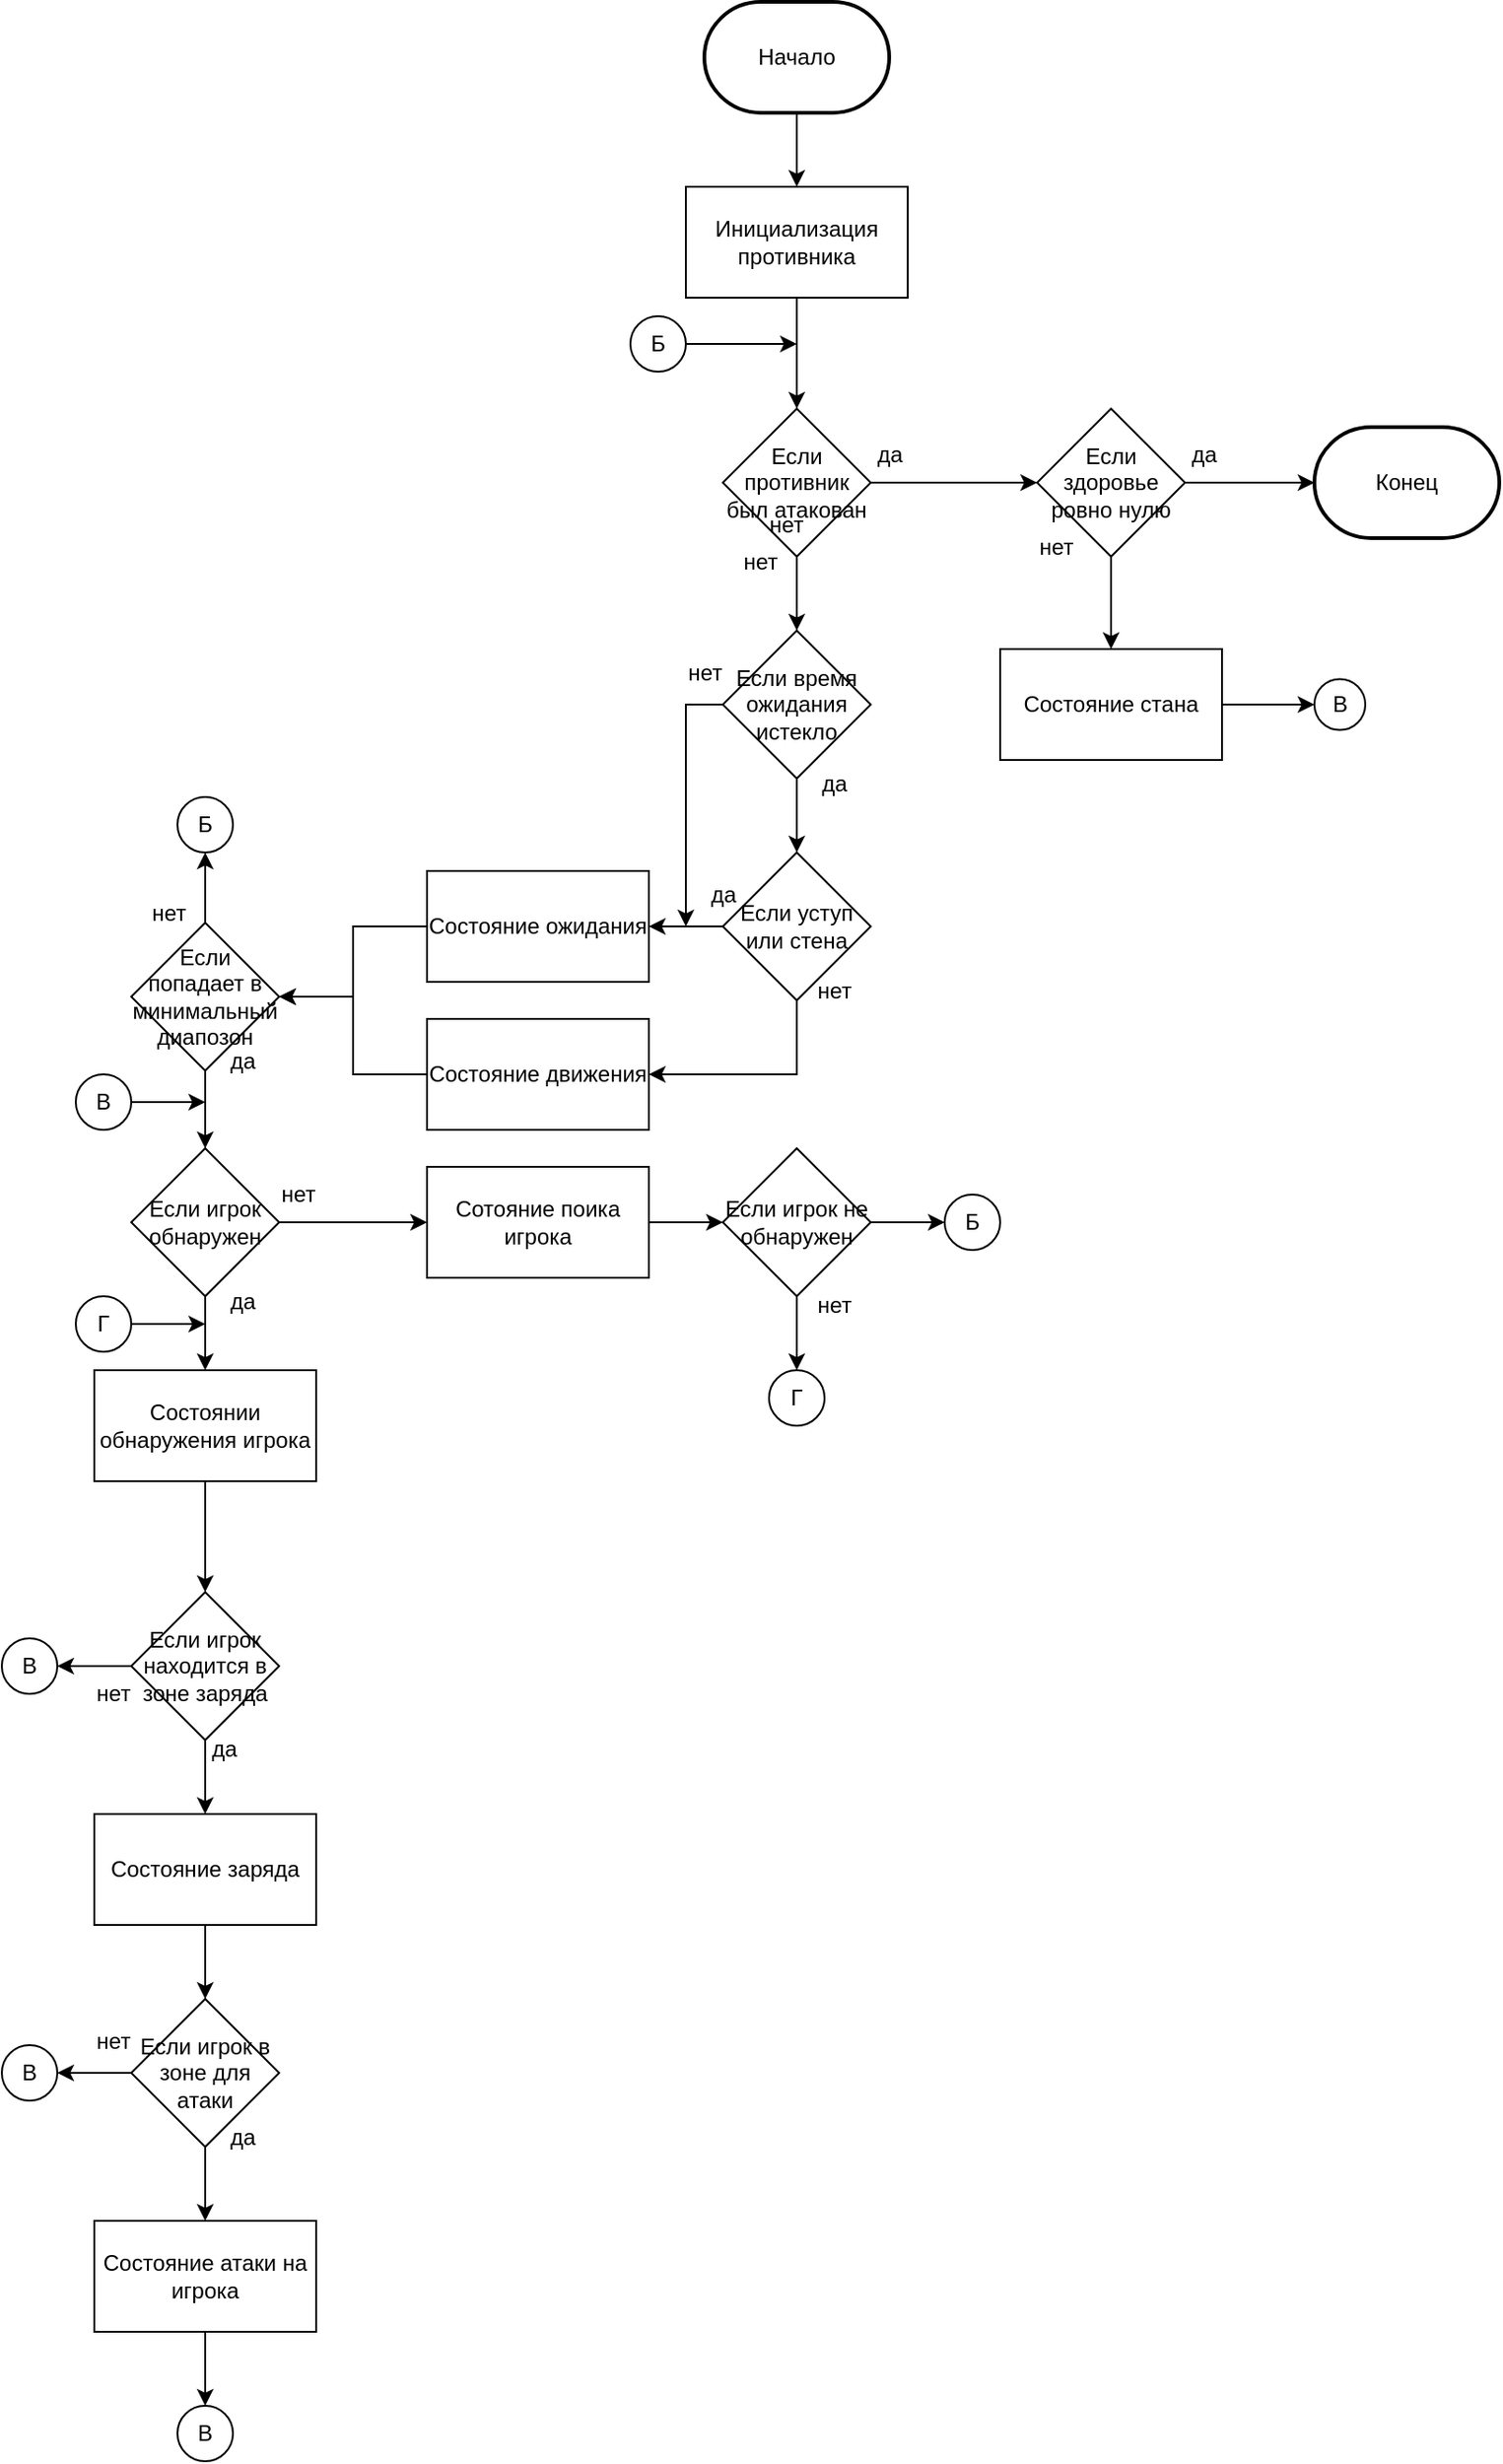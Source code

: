 <mxfile version="21.3.7" type="github">
  <diagram name="Страница 1" id="Gj84CHODnY0U7U4xxXaJ">
    <mxGraphModel dx="2261" dy="796" grid="1" gridSize="10" guides="1" tooltips="1" connect="1" arrows="1" fold="1" page="1" pageScale="1" pageWidth="827" pageHeight="1169" math="0" shadow="0">
      <root>
        <mxCell id="0" />
        <mxCell id="1" parent="0" />
        <mxCell id="MkpX5dZ0gaFHG59IAgGM-9" style="edgeStyle=orthogonalEdgeStyle;rounded=0;orthogonalLoop=1;jettySize=auto;html=1;exitX=0.5;exitY=1;exitDx=0;exitDy=0;entryX=0.5;entryY=0;entryDx=0;entryDy=0;" edge="1" parent="1" source="MkpX5dZ0gaFHG59IAgGM-2" target="MkpX5dZ0gaFHG59IAgGM-7">
          <mxGeometry relative="1" as="geometry" />
        </mxCell>
        <mxCell id="MkpX5dZ0gaFHG59IAgGM-2" value="Инициализация противника" style="rounded=0;whiteSpace=wrap;html=1;" vertex="1" parent="1">
          <mxGeometry x="340" y="120" width="120" height="60" as="geometry" />
        </mxCell>
        <mxCell id="MkpX5dZ0gaFHG59IAgGM-6" style="edgeStyle=orthogonalEdgeStyle;rounded=0;orthogonalLoop=1;jettySize=auto;html=1;exitX=0.5;exitY=1;exitDx=0;exitDy=0;exitPerimeter=0;entryX=0.5;entryY=0;entryDx=0;entryDy=0;" edge="1" parent="1" source="MkpX5dZ0gaFHG59IAgGM-5" target="MkpX5dZ0gaFHG59IAgGM-2">
          <mxGeometry relative="1" as="geometry" />
        </mxCell>
        <mxCell id="MkpX5dZ0gaFHG59IAgGM-5" value="Начало" style="strokeWidth=2;html=1;shape=mxgraph.flowchart.terminator;whiteSpace=wrap;" vertex="1" parent="1">
          <mxGeometry x="350" y="20" width="100" height="60" as="geometry" />
        </mxCell>
        <mxCell id="MkpX5dZ0gaFHG59IAgGM-10" style="edgeStyle=orthogonalEdgeStyle;rounded=0;orthogonalLoop=1;jettySize=auto;html=1;exitX=0.5;exitY=1;exitDx=0;exitDy=0;entryX=0.5;entryY=0;entryDx=0;entryDy=0;" edge="1" parent="1" source="MkpX5dZ0gaFHG59IAgGM-7" target="MkpX5dZ0gaFHG59IAgGM-8">
          <mxGeometry relative="1" as="geometry" />
        </mxCell>
        <mxCell id="MkpX5dZ0gaFHG59IAgGM-11" style="edgeStyle=orthogonalEdgeStyle;rounded=0;orthogonalLoop=1;jettySize=auto;html=1;exitX=1;exitY=0.5;exitDx=0;exitDy=0;entryX=0;entryY=0.5;entryDx=0;entryDy=0;" edge="1" parent="1" source="MkpX5dZ0gaFHG59IAgGM-7" target="MkpX5dZ0gaFHG59IAgGM-12">
          <mxGeometry relative="1" as="geometry">
            <mxPoint x="590" y="260" as="targetPoint" />
          </mxGeometry>
        </mxCell>
        <mxCell id="MkpX5dZ0gaFHG59IAgGM-7" value="Если противник был атакован" style="rhombus;whiteSpace=wrap;html=1;" vertex="1" parent="1">
          <mxGeometry x="360" y="240" width="80" height="80" as="geometry" />
        </mxCell>
        <mxCell id="MkpX5dZ0gaFHG59IAgGM-24" style="edgeStyle=orthogonalEdgeStyle;rounded=0;orthogonalLoop=1;jettySize=auto;html=1;exitX=0.5;exitY=1;exitDx=0;exitDy=0;entryX=0.5;entryY=0;entryDx=0;entryDy=0;" edge="1" parent="1" source="MkpX5dZ0gaFHG59IAgGM-8" target="MkpX5dZ0gaFHG59IAgGM-23">
          <mxGeometry relative="1" as="geometry" />
        </mxCell>
        <mxCell id="MkpX5dZ0gaFHG59IAgGM-29" style="edgeStyle=orthogonalEdgeStyle;rounded=0;orthogonalLoop=1;jettySize=auto;html=1;exitX=0;exitY=0.5;exitDx=0;exitDy=0;" edge="1" parent="1" source="MkpX5dZ0gaFHG59IAgGM-8">
          <mxGeometry relative="1" as="geometry">
            <mxPoint x="340" y="520" as="targetPoint" />
          </mxGeometry>
        </mxCell>
        <mxCell id="MkpX5dZ0gaFHG59IAgGM-8" value="Если время ожидания истекло" style="rhombus;whiteSpace=wrap;html=1;" vertex="1" parent="1">
          <mxGeometry x="360" y="360" width="80" height="80" as="geometry" />
        </mxCell>
        <mxCell id="MkpX5dZ0gaFHG59IAgGM-16" style="edgeStyle=orthogonalEdgeStyle;rounded=0;orthogonalLoop=1;jettySize=auto;html=1;exitX=1;exitY=0.5;exitDx=0;exitDy=0;entryX=0;entryY=0.5;entryDx=0;entryDy=0;entryPerimeter=0;" edge="1" parent="1" source="MkpX5dZ0gaFHG59IAgGM-12" target="MkpX5dZ0gaFHG59IAgGM-15">
          <mxGeometry relative="1" as="geometry" />
        </mxCell>
        <mxCell id="MkpX5dZ0gaFHG59IAgGM-20" style="edgeStyle=orthogonalEdgeStyle;rounded=0;orthogonalLoop=1;jettySize=auto;html=1;exitX=0.5;exitY=1;exitDx=0;exitDy=0;entryX=0.5;entryY=0;entryDx=0;entryDy=0;" edge="1" parent="1" source="MkpX5dZ0gaFHG59IAgGM-12" target="MkpX5dZ0gaFHG59IAgGM-19">
          <mxGeometry relative="1" as="geometry" />
        </mxCell>
        <mxCell id="MkpX5dZ0gaFHG59IAgGM-12" value="Если здоровье ровно нулю" style="rhombus;whiteSpace=wrap;html=1;" vertex="1" parent="1">
          <mxGeometry x="530" y="240" width="80" height="80" as="geometry" />
        </mxCell>
        <mxCell id="MkpX5dZ0gaFHG59IAgGM-13" value="да" style="text;html=1;align=center;verticalAlign=middle;resizable=0;points=[];autosize=1;strokeColor=none;fillColor=none;" vertex="1" parent="1">
          <mxGeometry x="430" y="250" width="40" height="30" as="geometry" />
        </mxCell>
        <mxCell id="MkpX5dZ0gaFHG59IAgGM-14" value="нет" style="text;html=1;align=center;verticalAlign=middle;resizable=0;points=[];autosize=1;strokeColor=none;fillColor=none;" vertex="1" parent="1">
          <mxGeometry x="374" y="288" width="40" height="30" as="geometry" />
        </mxCell>
        <mxCell id="MkpX5dZ0gaFHG59IAgGM-15" value="Конец" style="strokeWidth=2;html=1;shape=mxgraph.flowchart.terminator;whiteSpace=wrap;" vertex="1" parent="1">
          <mxGeometry x="680" y="250" width="100" height="60" as="geometry" />
        </mxCell>
        <mxCell id="MkpX5dZ0gaFHG59IAgGM-17" value="да" style="text;html=1;align=center;verticalAlign=middle;resizable=0;points=[];autosize=1;strokeColor=none;fillColor=none;" vertex="1" parent="1">
          <mxGeometry x="600" y="250" width="40" height="30" as="geometry" />
        </mxCell>
        <mxCell id="MkpX5dZ0gaFHG59IAgGM-18" value="нет" style="text;html=1;align=center;verticalAlign=middle;resizable=0;points=[];autosize=1;strokeColor=none;fillColor=none;" vertex="1" parent="1">
          <mxGeometry x="520" y="300" width="40" height="30" as="geometry" />
        </mxCell>
        <mxCell id="MkpX5dZ0gaFHG59IAgGM-21" style="edgeStyle=orthogonalEdgeStyle;rounded=0;orthogonalLoop=1;jettySize=auto;html=1;exitX=1;exitY=0.5;exitDx=0;exitDy=0;entryX=0;entryY=0.5;entryDx=0;entryDy=0;" edge="1" parent="1" source="MkpX5dZ0gaFHG59IAgGM-19" target="MkpX5dZ0gaFHG59IAgGM-22">
          <mxGeometry relative="1" as="geometry">
            <mxPoint x="680" y="360" as="targetPoint" />
          </mxGeometry>
        </mxCell>
        <mxCell id="MkpX5dZ0gaFHG59IAgGM-19" value="Состояние стана" style="rounded=0;whiteSpace=wrap;html=1;" vertex="1" parent="1">
          <mxGeometry x="510" y="370" width="120" height="60" as="geometry" />
        </mxCell>
        <mxCell id="MkpX5dZ0gaFHG59IAgGM-22" value="В" style="ellipse;whiteSpace=wrap;html=1;aspect=fixed;" vertex="1" parent="1">
          <mxGeometry x="680" y="386.25" width="27.5" height="27.5" as="geometry" />
        </mxCell>
        <mxCell id="MkpX5dZ0gaFHG59IAgGM-27" style="edgeStyle=orthogonalEdgeStyle;rounded=0;orthogonalLoop=1;jettySize=auto;html=1;exitX=0;exitY=0.5;exitDx=0;exitDy=0;" edge="1" parent="1" source="MkpX5dZ0gaFHG59IAgGM-23" target="MkpX5dZ0gaFHG59IAgGM-28">
          <mxGeometry relative="1" as="geometry">
            <mxPoint x="280" y="520" as="targetPoint" />
          </mxGeometry>
        </mxCell>
        <mxCell id="MkpX5dZ0gaFHG59IAgGM-34" style="edgeStyle=orthogonalEdgeStyle;rounded=0;orthogonalLoop=1;jettySize=auto;html=1;exitX=0.5;exitY=1;exitDx=0;exitDy=0;entryX=1;entryY=0.5;entryDx=0;entryDy=0;" edge="1" parent="1" source="MkpX5dZ0gaFHG59IAgGM-23" target="MkpX5dZ0gaFHG59IAgGM-33">
          <mxGeometry relative="1" as="geometry" />
        </mxCell>
        <mxCell id="MkpX5dZ0gaFHG59IAgGM-23" value="Если уступ или стена" style="rhombus;whiteSpace=wrap;html=1;" vertex="1" parent="1">
          <mxGeometry x="360" y="480" width="80" height="80" as="geometry" />
        </mxCell>
        <mxCell id="MkpX5dZ0gaFHG59IAgGM-25" value="нет" style="text;html=1;align=center;verticalAlign=middle;resizable=0;points=[];autosize=1;strokeColor=none;fillColor=none;" vertex="1" parent="1">
          <mxGeometry x="360" y="308" width="40" height="30" as="geometry" />
        </mxCell>
        <mxCell id="MkpX5dZ0gaFHG59IAgGM-26" value="да" style="text;html=1;align=center;verticalAlign=middle;resizable=0;points=[];autosize=1;strokeColor=none;fillColor=none;" vertex="1" parent="1">
          <mxGeometry x="400" y="428" width="40" height="30" as="geometry" />
        </mxCell>
        <mxCell id="MkpX5dZ0gaFHG59IAgGM-36" style="edgeStyle=orthogonalEdgeStyle;rounded=0;orthogonalLoop=1;jettySize=auto;html=1;exitX=0;exitY=0.5;exitDx=0;exitDy=0;entryX=1;entryY=0.5;entryDx=0;entryDy=0;" edge="1" parent="1" source="MkpX5dZ0gaFHG59IAgGM-28" target="MkpX5dZ0gaFHG59IAgGM-35">
          <mxGeometry relative="1" as="geometry" />
        </mxCell>
        <mxCell id="MkpX5dZ0gaFHG59IAgGM-28" value="Состояние ожидания" style="rounded=0;whiteSpace=wrap;html=1;" vertex="1" parent="1">
          <mxGeometry x="200" y="490" width="120" height="60" as="geometry" />
        </mxCell>
        <mxCell id="MkpX5dZ0gaFHG59IAgGM-30" value="нет" style="text;html=1;align=center;verticalAlign=middle;resizable=0;points=[];autosize=1;strokeColor=none;fillColor=none;" vertex="1" parent="1">
          <mxGeometry x="330" y="368" width="40" height="30" as="geometry" />
        </mxCell>
        <mxCell id="MkpX5dZ0gaFHG59IAgGM-31" value="да" style="text;html=1;align=center;verticalAlign=middle;resizable=0;points=[];autosize=1;strokeColor=none;fillColor=none;" vertex="1" parent="1">
          <mxGeometry x="340" y="488" width="40" height="30" as="geometry" />
        </mxCell>
        <mxCell id="MkpX5dZ0gaFHG59IAgGM-32" value="нет" style="text;html=1;align=center;verticalAlign=middle;resizable=0;points=[];autosize=1;strokeColor=none;fillColor=none;" vertex="1" parent="1">
          <mxGeometry x="400" y="540" width="40" height="30" as="geometry" />
        </mxCell>
        <mxCell id="MkpX5dZ0gaFHG59IAgGM-37" style="edgeStyle=orthogonalEdgeStyle;rounded=0;orthogonalLoop=1;jettySize=auto;html=1;exitX=0;exitY=0.5;exitDx=0;exitDy=0;entryX=1;entryY=0.5;entryDx=0;entryDy=0;" edge="1" parent="1" source="MkpX5dZ0gaFHG59IAgGM-33" target="MkpX5dZ0gaFHG59IAgGM-35">
          <mxGeometry relative="1" as="geometry">
            <mxPoint x="140" y="580" as="targetPoint" />
          </mxGeometry>
        </mxCell>
        <mxCell id="MkpX5dZ0gaFHG59IAgGM-33" value="Состояние движения" style="rounded=0;whiteSpace=wrap;html=1;" vertex="1" parent="1">
          <mxGeometry x="200" y="570" width="120" height="60" as="geometry" />
        </mxCell>
        <mxCell id="MkpX5dZ0gaFHG59IAgGM-38" style="edgeStyle=orthogonalEdgeStyle;rounded=0;orthogonalLoop=1;jettySize=auto;html=1;exitX=0.5;exitY=0;exitDx=0;exitDy=0;entryX=0.5;entryY=1;entryDx=0;entryDy=0;" edge="1" parent="1" source="MkpX5dZ0gaFHG59IAgGM-35" target="MkpX5dZ0gaFHG59IAgGM-39">
          <mxGeometry relative="1" as="geometry">
            <mxPoint x="80" y="480" as="targetPoint" />
          </mxGeometry>
        </mxCell>
        <mxCell id="MkpX5dZ0gaFHG59IAgGM-45" style="edgeStyle=orthogonalEdgeStyle;rounded=0;orthogonalLoop=1;jettySize=auto;html=1;exitX=0.5;exitY=1;exitDx=0;exitDy=0;entryX=0.5;entryY=0;entryDx=0;entryDy=0;" edge="1" parent="1" source="MkpX5dZ0gaFHG59IAgGM-35" target="MkpX5dZ0gaFHG59IAgGM-44">
          <mxGeometry relative="1" as="geometry" />
        </mxCell>
        <mxCell id="MkpX5dZ0gaFHG59IAgGM-35" value="Если попадает в минимальный диапозон" style="rhombus;whiteSpace=wrap;html=1;" vertex="1" parent="1">
          <mxGeometry x="40" y="518" width="80" height="80" as="geometry" />
        </mxCell>
        <mxCell id="MkpX5dZ0gaFHG59IAgGM-39" value="Б" style="ellipse;whiteSpace=wrap;html=1;aspect=fixed;" vertex="1" parent="1">
          <mxGeometry x="65" y="450" width="30" height="30" as="geometry" />
        </mxCell>
        <mxCell id="MkpX5dZ0gaFHG59IAgGM-43" style="edgeStyle=orthogonalEdgeStyle;rounded=0;orthogonalLoop=1;jettySize=auto;html=1;exitX=1;exitY=0.5;exitDx=0;exitDy=0;" edge="1" parent="1" source="MkpX5dZ0gaFHG59IAgGM-40">
          <mxGeometry relative="1" as="geometry">
            <mxPoint x="400" y="205" as="targetPoint" />
          </mxGeometry>
        </mxCell>
        <mxCell id="MkpX5dZ0gaFHG59IAgGM-40" value="Б" style="ellipse;whiteSpace=wrap;html=1;aspect=fixed;" vertex="1" parent="1">
          <mxGeometry x="310" y="190" width="30" height="30" as="geometry" />
        </mxCell>
        <mxCell id="MkpX5dZ0gaFHG59IAgGM-47" style="edgeStyle=orthogonalEdgeStyle;rounded=0;orthogonalLoop=1;jettySize=auto;html=1;exitX=0.5;exitY=1;exitDx=0;exitDy=0;entryX=0.5;entryY=0;entryDx=0;entryDy=0;" edge="1" parent="1" source="MkpX5dZ0gaFHG59IAgGM-44" target="MkpX5dZ0gaFHG59IAgGM-66">
          <mxGeometry relative="1" as="geometry" />
        </mxCell>
        <mxCell id="MkpX5dZ0gaFHG59IAgGM-63" style="edgeStyle=orthogonalEdgeStyle;rounded=0;orthogonalLoop=1;jettySize=auto;html=1;exitX=1;exitY=0.5;exitDx=0;exitDy=0;entryX=0;entryY=0.5;entryDx=0;entryDy=0;" edge="1" parent="1" source="MkpX5dZ0gaFHG59IAgGM-44" target="MkpX5dZ0gaFHG59IAgGM-69">
          <mxGeometry relative="1" as="geometry">
            <mxPoint x="160" y="680" as="targetPoint" />
          </mxGeometry>
        </mxCell>
        <mxCell id="MkpX5dZ0gaFHG59IAgGM-44" value="Если игрок обнаружен" style="rhombus;whiteSpace=wrap;html=1;" vertex="1" parent="1">
          <mxGeometry x="40" y="640" width="80" height="80" as="geometry" />
        </mxCell>
        <mxCell id="MkpX5dZ0gaFHG59IAgGM-49" style="edgeStyle=orthogonalEdgeStyle;rounded=0;orthogonalLoop=1;jettySize=auto;html=1;exitX=0.5;exitY=1;exitDx=0;exitDy=0;entryX=0.5;entryY=0;entryDx=0;entryDy=0;" edge="1" parent="1" source="MkpX5dZ0gaFHG59IAgGM-46" target="MkpX5dZ0gaFHG59IAgGM-48">
          <mxGeometry relative="1" as="geometry" />
        </mxCell>
        <mxCell id="MkpX5dZ0gaFHG59IAgGM-78" style="edgeStyle=orthogonalEdgeStyle;rounded=0;orthogonalLoop=1;jettySize=auto;html=1;exitX=0;exitY=0.5;exitDx=0;exitDy=0;entryX=1;entryY=0.5;entryDx=0;entryDy=0;" edge="1" parent="1" source="MkpX5dZ0gaFHG59IAgGM-46" target="MkpX5dZ0gaFHG59IAgGM-74">
          <mxGeometry relative="1" as="geometry" />
        </mxCell>
        <mxCell id="MkpX5dZ0gaFHG59IAgGM-46" value="Если игрок находится в зоне заряда" style="rhombus;whiteSpace=wrap;html=1;" vertex="1" parent="1">
          <mxGeometry x="40" y="880" width="80" height="80" as="geometry" />
        </mxCell>
        <mxCell id="MkpX5dZ0gaFHG59IAgGM-51" style="edgeStyle=orthogonalEdgeStyle;rounded=0;orthogonalLoop=1;jettySize=auto;html=1;exitX=0.5;exitY=1;exitDx=0;exitDy=0;entryX=0.5;entryY=0;entryDx=0;entryDy=0;" edge="1" parent="1" source="MkpX5dZ0gaFHG59IAgGM-48" target="MkpX5dZ0gaFHG59IAgGM-50">
          <mxGeometry relative="1" as="geometry" />
        </mxCell>
        <mxCell id="MkpX5dZ0gaFHG59IAgGM-48" value="Состояние заряда" style="rounded=0;whiteSpace=wrap;html=1;" vertex="1" parent="1">
          <mxGeometry x="20" y="1000" width="120" height="60" as="geometry" />
        </mxCell>
        <mxCell id="MkpX5dZ0gaFHG59IAgGM-53" style="edgeStyle=orthogonalEdgeStyle;rounded=0;orthogonalLoop=1;jettySize=auto;html=1;exitX=0.5;exitY=1;exitDx=0;exitDy=0;entryX=0.5;entryY=0;entryDx=0;entryDy=0;" edge="1" parent="1" source="MkpX5dZ0gaFHG59IAgGM-50" target="MkpX5dZ0gaFHG59IAgGM-52">
          <mxGeometry relative="1" as="geometry" />
        </mxCell>
        <mxCell id="MkpX5dZ0gaFHG59IAgGM-76" style="edgeStyle=orthogonalEdgeStyle;rounded=0;orthogonalLoop=1;jettySize=auto;html=1;exitX=0;exitY=0.5;exitDx=0;exitDy=0;entryX=1;entryY=0.5;entryDx=0;entryDy=0;" edge="1" parent="1" source="MkpX5dZ0gaFHG59IAgGM-50" target="MkpX5dZ0gaFHG59IAgGM-73">
          <mxGeometry relative="1" as="geometry" />
        </mxCell>
        <mxCell id="MkpX5dZ0gaFHG59IAgGM-50" value="Если игрок в зоне для атаки" style="rhombus;whiteSpace=wrap;html=1;" vertex="1" parent="1">
          <mxGeometry x="40" y="1100" width="80" height="80" as="geometry" />
        </mxCell>
        <mxCell id="MkpX5dZ0gaFHG59IAgGM-75" style="edgeStyle=orthogonalEdgeStyle;rounded=0;orthogonalLoop=1;jettySize=auto;html=1;exitX=0.5;exitY=1;exitDx=0;exitDy=0;entryX=0.5;entryY=0;entryDx=0;entryDy=0;" edge="1" parent="1" source="MkpX5dZ0gaFHG59IAgGM-52" target="MkpX5dZ0gaFHG59IAgGM-72">
          <mxGeometry relative="1" as="geometry" />
        </mxCell>
        <mxCell id="MkpX5dZ0gaFHG59IAgGM-52" value="Состояние атаки на игрока" style="rounded=0;whiteSpace=wrap;html=1;" vertex="1" parent="1">
          <mxGeometry x="20" y="1220" width="120" height="60" as="geometry" />
        </mxCell>
        <mxCell id="MkpX5dZ0gaFHG59IAgGM-54" value="да" style="text;html=1;align=center;verticalAlign=middle;resizable=0;points=[];autosize=1;strokeColor=none;fillColor=none;" vertex="1" parent="1">
          <mxGeometry x="80" y="708" width="40" height="30" as="geometry" />
        </mxCell>
        <mxCell id="MkpX5dZ0gaFHG59IAgGM-55" value="да" style="text;html=1;align=center;verticalAlign=middle;resizable=0;points=[];autosize=1;strokeColor=none;fillColor=none;" vertex="1" parent="1">
          <mxGeometry x="70" y="950" width="40" height="30" as="geometry" />
        </mxCell>
        <mxCell id="MkpX5dZ0gaFHG59IAgGM-56" value="да" style="text;html=1;align=center;verticalAlign=middle;resizable=0;points=[];autosize=1;strokeColor=none;fillColor=none;" vertex="1" parent="1">
          <mxGeometry x="80" y="1160" width="40" height="30" as="geometry" />
        </mxCell>
        <mxCell id="MkpX5dZ0gaFHG59IAgGM-59" value="нет" style="text;html=1;align=center;verticalAlign=middle;resizable=0;points=[];autosize=1;strokeColor=none;fillColor=none;" vertex="1" parent="1">
          <mxGeometry x="10" y="1108" width="40" height="30" as="geometry" />
        </mxCell>
        <mxCell id="MkpX5dZ0gaFHG59IAgGM-61" value="да" style="text;html=1;align=center;verticalAlign=middle;resizable=0;points=[];autosize=1;strokeColor=none;fillColor=none;" vertex="1" parent="1">
          <mxGeometry x="80" y="578" width="40" height="30" as="geometry" />
        </mxCell>
        <mxCell id="MkpX5dZ0gaFHG59IAgGM-62" value="нет" style="text;html=1;align=center;verticalAlign=middle;resizable=0;points=[];autosize=1;strokeColor=none;fillColor=none;" vertex="1" parent="1">
          <mxGeometry x="40" y="498" width="40" height="30" as="geometry" />
        </mxCell>
        <mxCell id="MkpX5dZ0gaFHG59IAgGM-70" style="edgeStyle=orthogonalEdgeStyle;rounded=0;orthogonalLoop=1;jettySize=auto;html=1;exitX=0.5;exitY=1;exitDx=0;exitDy=0;entryX=0.5;entryY=0;entryDx=0;entryDy=0;" edge="1" parent="1" source="MkpX5dZ0gaFHG59IAgGM-66" target="MkpX5dZ0gaFHG59IAgGM-46">
          <mxGeometry relative="1" as="geometry" />
        </mxCell>
        <mxCell id="MkpX5dZ0gaFHG59IAgGM-66" value="Состоянии обнаружения игрока" style="rounded=0;whiteSpace=wrap;html=1;" vertex="1" parent="1">
          <mxGeometry x="20" y="760" width="120" height="60" as="geometry" />
        </mxCell>
        <mxCell id="MkpX5dZ0gaFHG59IAgGM-67" value="нет" style="text;html=1;align=center;verticalAlign=middle;resizable=0;points=[];autosize=1;strokeColor=none;fillColor=none;" vertex="1" parent="1">
          <mxGeometry x="110" y="650" width="40" height="30" as="geometry" />
        </mxCell>
        <mxCell id="MkpX5dZ0gaFHG59IAgGM-68" value="нет" style="text;html=1;align=center;verticalAlign=middle;resizable=0;points=[];autosize=1;strokeColor=none;fillColor=none;" vertex="1" parent="1">
          <mxGeometry x="10" y="920" width="40" height="30" as="geometry" />
        </mxCell>
        <mxCell id="MkpX5dZ0gaFHG59IAgGM-82" style="edgeStyle=orthogonalEdgeStyle;rounded=0;orthogonalLoop=1;jettySize=auto;html=1;exitX=1;exitY=0.5;exitDx=0;exitDy=0;entryX=0;entryY=0.5;entryDx=0;entryDy=0;" edge="1" parent="1" source="MkpX5dZ0gaFHG59IAgGM-69" target="MkpX5dZ0gaFHG59IAgGM-83">
          <mxGeometry relative="1" as="geometry">
            <mxPoint x="360" y="680" as="targetPoint" />
          </mxGeometry>
        </mxCell>
        <mxCell id="MkpX5dZ0gaFHG59IAgGM-69" value="Сотояние поика игрока" style="rounded=0;whiteSpace=wrap;html=1;" vertex="1" parent="1">
          <mxGeometry x="200" y="650" width="120" height="60" as="geometry" />
        </mxCell>
        <mxCell id="MkpX5dZ0gaFHG59IAgGM-72" value="В" style="ellipse;whiteSpace=wrap;html=1;aspect=fixed;" vertex="1" parent="1">
          <mxGeometry x="65" y="1320" width="30" height="30" as="geometry" />
        </mxCell>
        <mxCell id="MkpX5dZ0gaFHG59IAgGM-73" value="В" style="ellipse;whiteSpace=wrap;html=1;aspect=fixed;" vertex="1" parent="1">
          <mxGeometry x="-30" y="1125" width="30" height="30" as="geometry" />
        </mxCell>
        <mxCell id="MkpX5dZ0gaFHG59IAgGM-74" value="В" style="ellipse;whiteSpace=wrap;html=1;aspect=fixed;" vertex="1" parent="1">
          <mxGeometry x="-30" y="905" width="30" height="30" as="geometry" />
        </mxCell>
        <mxCell id="MkpX5dZ0gaFHG59IAgGM-81" style="edgeStyle=orthogonalEdgeStyle;rounded=0;orthogonalLoop=1;jettySize=auto;html=1;exitX=1;exitY=0.5;exitDx=0;exitDy=0;" edge="1" parent="1" source="MkpX5dZ0gaFHG59IAgGM-79">
          <mxGeometry relative="1" as="geometry">
            <mxPoint x="80" y="615" as="targetPoint" />
          </mxGeometry>
        </mxCell>
        <mxCell id="MkpX5dZ0gaFHG59IAgGM-79" value="В" style="ellipse;whiteSpace=wrap;html=1;aspect=fixed;" vertex="1" parent="1">
          <mxGeometry x="10" y="600" width="30" height="30" as="geometry" />
        </mxCell>
        <mxCell id="MkpX5dZ0gaFHG59IAgGM-84" style="edgeStyle=orthogonalEdgeStyle;rounded=0;orthogonalLoop=1;jettySize=auto;html=1;exitX=0.5;exitY=1;exitDx=0;exitDy=0;entryX=0.5;entryY=0;entryDx=0;entryDy=0;" edge="1" parent="1" source="MkpX5dZ0gaFHG59IAgGM-83" target="MkpX5dZ0gaFHG59IAgGM-85">
          <mxGeometry relative="1" as="geometry">
            <mxPoint x="400" y="760" as="targetPoint" />
          </mxGeometry>
        </mxCell>
        <mxCell id="MkpX5dZ0gaFHG59IAgGM-92" style="edgeStyle=orthogonalEdgeStyle;rounded=0;orthogonalLoop=1;jettySize=auto;html=1;exitX=1;exitY=0.5;exitDx=0;exitDy=0;entryX=0;entryY=0.5;entryDx=0;entryDy=0;" edge="1" parent="1" source="MkpX5dZ0gaFHG59IAgGM-83" target="MkpX5dZ0gaFHG59IAgGM-91">
          <mxGeometry relative="1" as="geometry" />
        </mxCell>
        <mxCell id="MkpX5dZ0gaFHG59IAgGM-83" value="Если игрок не обнаружен" style="rhombus;whiteSpace=wrap;html=1;" vertex="1" parent="1">
          <mxGeometry x="360" y="640" width="80" height="80" as="geometry" />
        </mxCell>
        <mxCell id="MkpX5dZ0gaFHG59IAgGM-85" value="Г" style="ellipse;whiteSpace=wrap;html=1;aspect=fixed;" vertex="1" parent="1">
          <mxGeometry x="385" y="760" width="30" height="30" as="geometry" />
        </mxCell>
        <mxCell id="MkpX5dZ0gaFHG59IAgGM-89" style="edgeStyle=orthogonalEdgeStyle;rounded=0;orthogonalLoop=1;jettySize=auto;html=1;exitX=1;exitY=0.5;exitDx=0;exitDy=0;" edge="1" parent="1" source="MkpX5dZ0gaFHG59IAgGM-86">
          <mxGeometry relative="1" as="geometry">
            <mxPoint x="80" y="735" as="targetPoint" />
          </mxGeometry>
        </mxCell>
        <mxCell id="MkpX5dZ0gaFHG59IAgGM-86" value="Г" style="ellipse;whiteSpace=wrap;html=1;aspect=fixed;" vertex="1" parent="1">
          <mxGeometry x="10" y="720" width="30" height="30" as="geometry" />
        </mxCell>
        <mxCell id="MkpX5dZ0gaFHG59IAgGM-90" value="нет" style="text;html=1;align=center;verticalAlign=middle;resizable=0;points=[];autosize=1;strokeColor=none;fillColor=none;" vertex="1" parent="1">
          <mxGeometry x="400" y="710" width="40" height="30" as="geometry" />
        </mxCell>
        <mxCell id="MkpX5dZ0gaFHG59IAgGM-91" value="Б" style="ellipse;whiteSpace=wrap;html=1;aspect=fixed;" vertex="1" parent="1">
          <mxGeometry x="480" y="665" width="30" height="30" as="geometry" />
        </mxCell>
      </root>
    </mxGraphModel>
  </diagram>
</mxfile>

